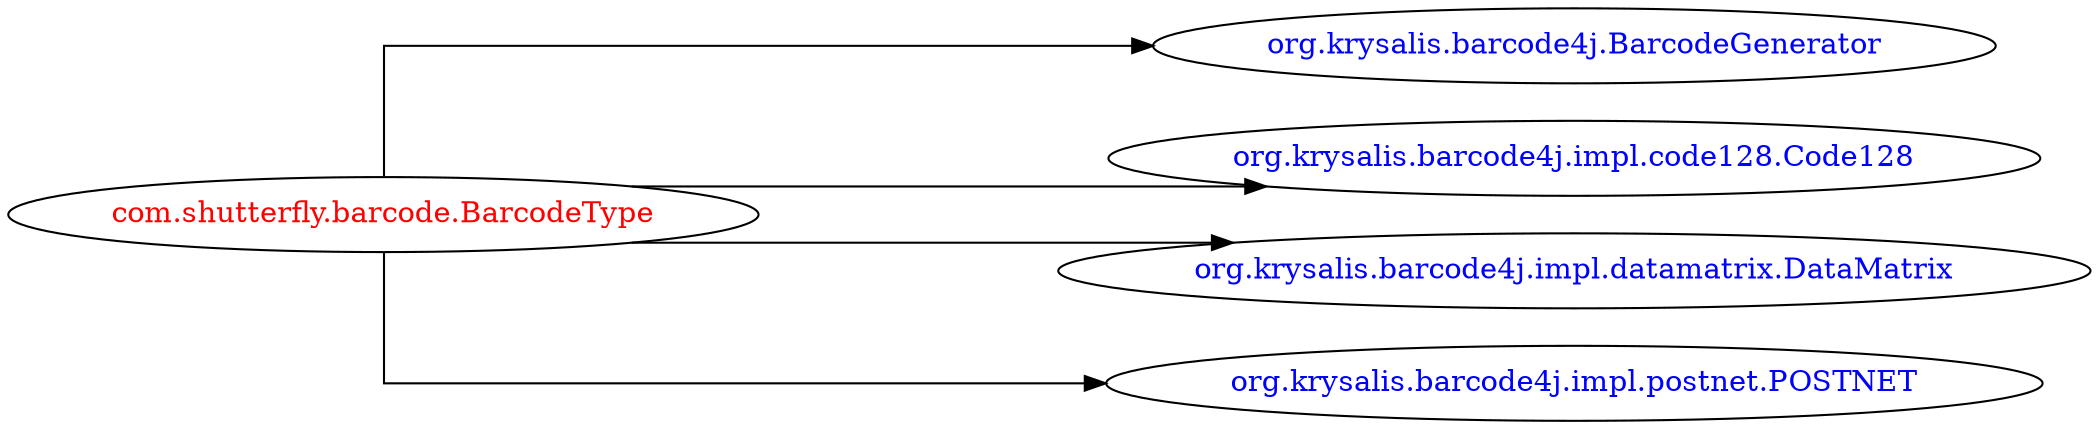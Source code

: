 digraph dependencyGraph {
 concentrate=true;
 ranksep="2.0";
 rankdir="LR"; 
 splines="ortho";
"com.shutterfly.barcode.BarcodeType" [fontcolor="red"];
"org.krysalis.barcode4j.BarcodeGenerator" [ fontcolor="blue" ];
"com.shutterfly.barcode.BarcodeType"->"org.krysalis.barcode4j.BarcodeGenerator";
"org.krysalis.barcode4j.impl.code128.Code128" [ fontcolor="blue" ];
"com.shutterfly.barcode.BarcodeType"->"org.krysalis.barcode4j.impl.code128.Code128";
"org.krysalis.barcode4j.impl.datamatrix.DataMatrix" [ fontcolor="blue" ];
"com.shutterfly.barcode.BarcodeType"->"org.krysalis.barcode4j.impl.datamatrix.DataMatrix";
"org.krysalis.barcode4j.impl.postnet.POSTNET" [ fontcolor="blue" ];
"com.shutterfly.barcode.BarcodeType"->"org.krysalis.barcode4j.impl.postnet.POSTNET";
}